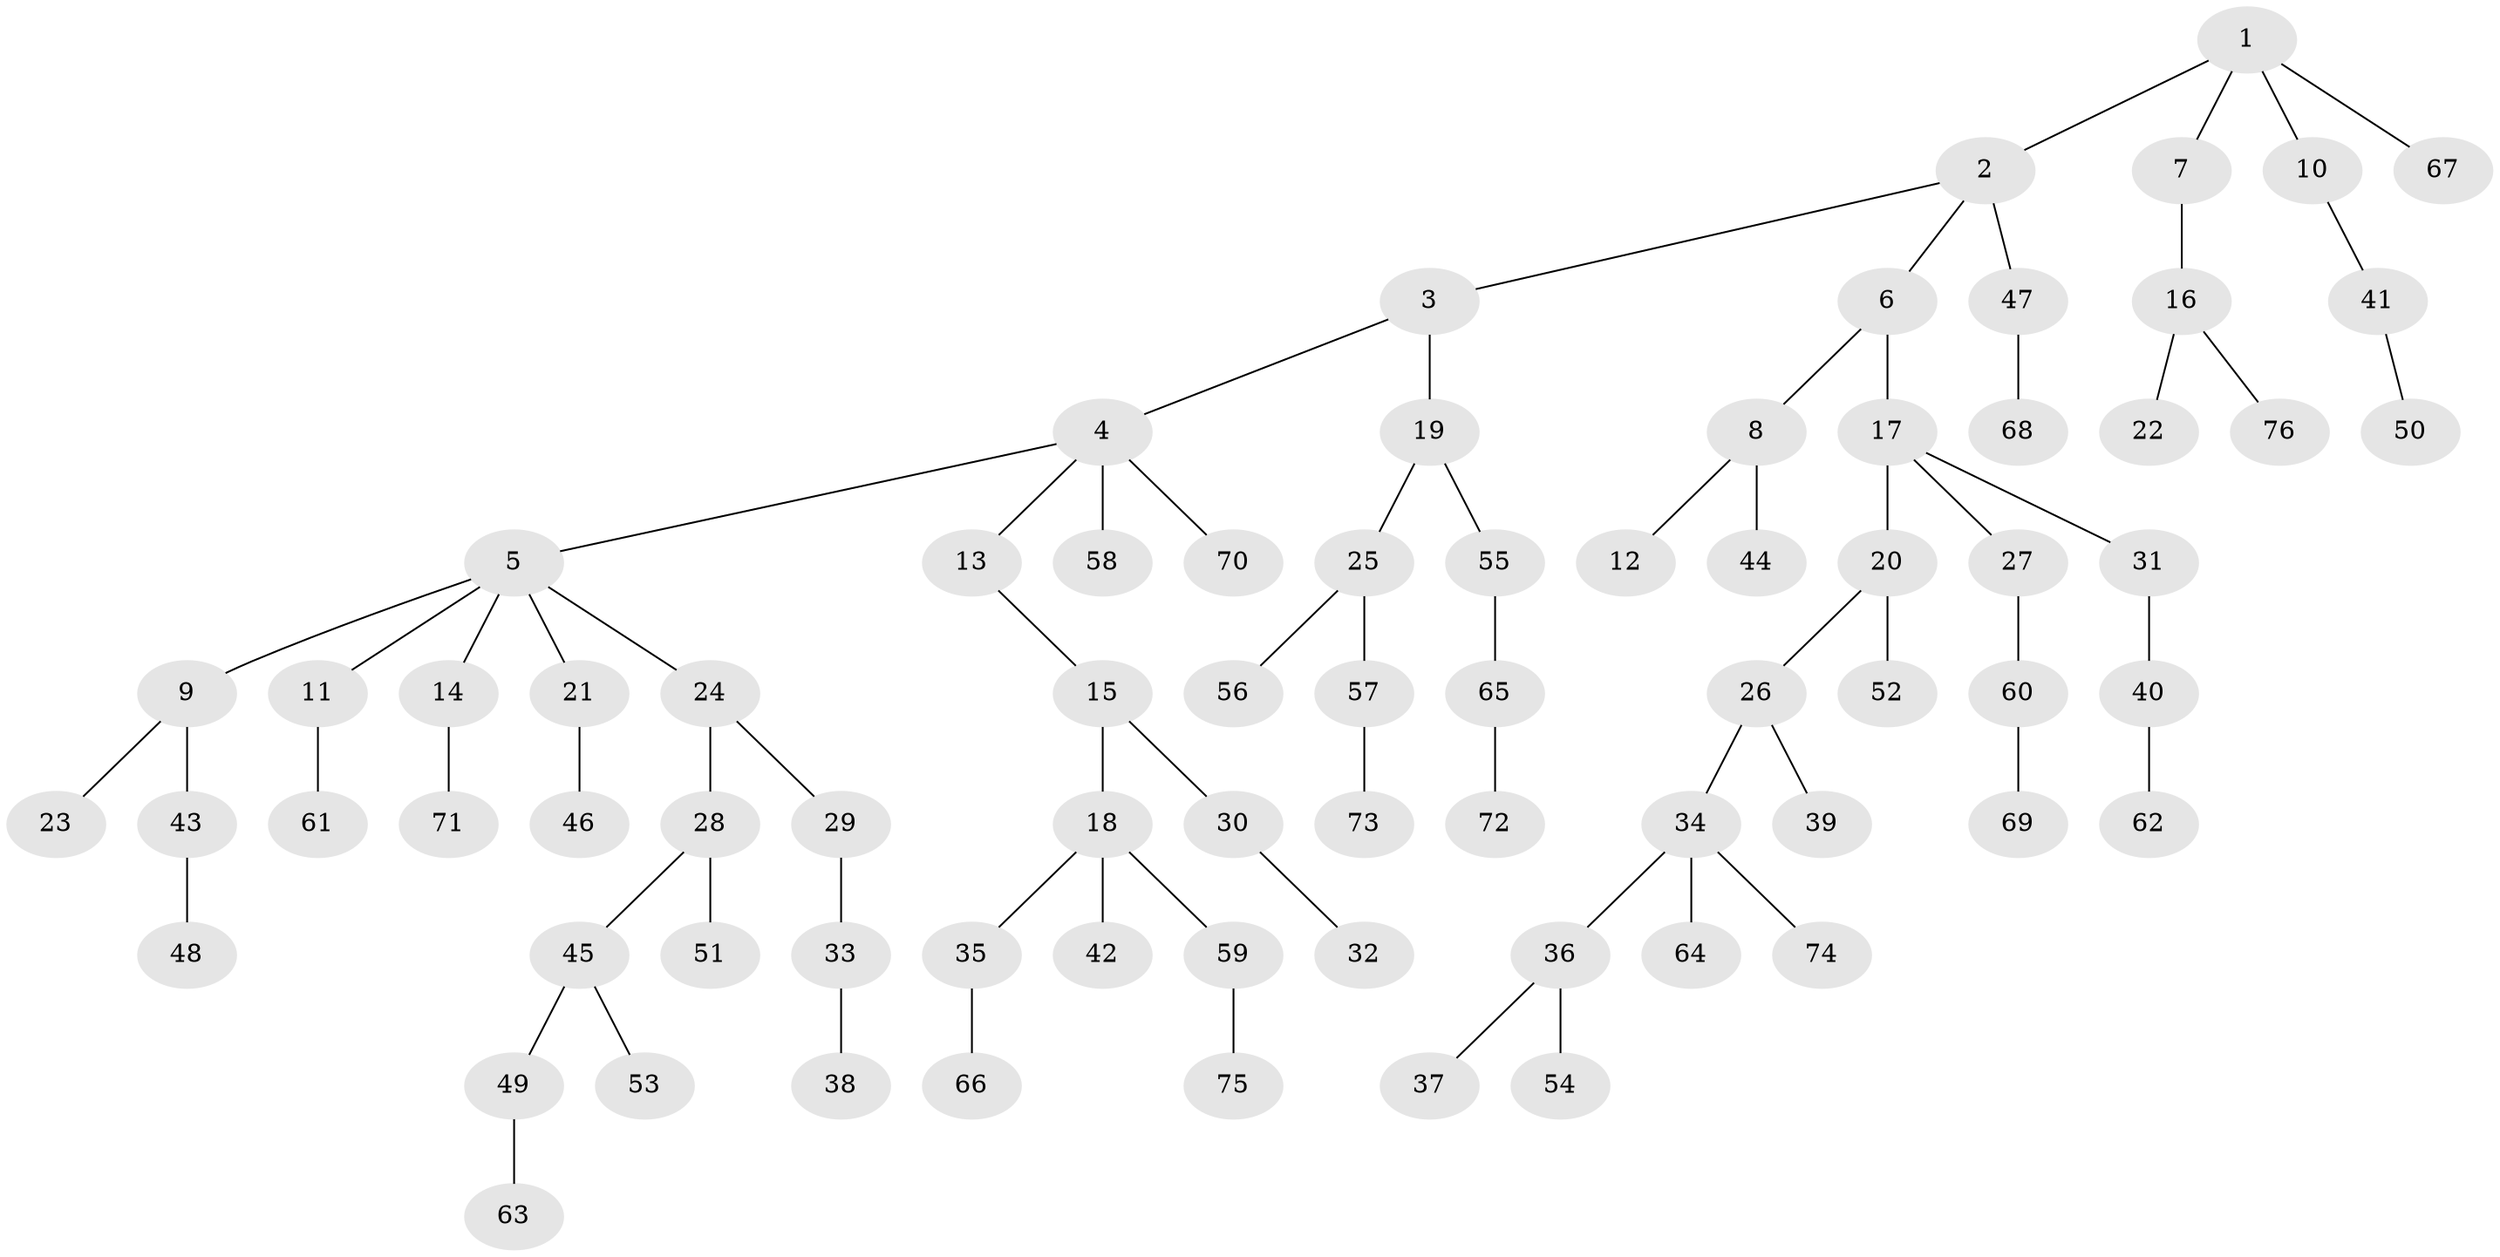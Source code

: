 // Generated by graph-tools (version 1.1) at 2025/26/03/09/25 03:26:32]
// undirected, 76 vertices, 75 edges
graph export_dot {
graph [start="1"]
  node [color=gray90,style=filled];
  1;
  2;
  3;
  4;
  5;
  6;
  7;
  8;
  9;
  10;
  11;
  12;
  13;
  14;
  15;
  16;
  17;
  18;
  19;
  20;
  21;
  22;
  23;
  24;
  25;
  26;
  27;
  28;
  29;
  30;
  31;
  32;
  33;
  34;
  35;
  36;
  37;
  38;
  39;
  40;
  41;
  42;
  43;
  44;
  45;
  46;
  47;
  48;
  49;
  50;
  51;
  52;
  53;
  54;
  55;
  56;
  57;
  58;
  59;
  60;
  61;
  62;
  63;
  64;
  65;
  66;
  67;
  68;
  69;
  70;
  71;
  72;
  73;
  74;
  75;
  76;
  1 -- 2;
  1 -- 7;
  1 -- 10;
  1 -- 67;
  2 -- 3;
  2 -- 6;
  2 -- 47;
  3 -- 4;
  3 -- 19;
  4 -- 5;
  4 -- 13;
  4 -- 58;
  4 -- 70;
  5 -- 9;
  5 -- 11;
  5 -- 14;
  5 -- 21;
  5 -- 24;
  6 -- 8;
  6 -- 17;
  7 -- 16;
  8 -- 12;
  8 -- 44;
  9 -- 23;
  9 -- 43;
  10 -- 41;
  11 -- 61;
  13 -- 15;
  14 -- 71;
  15 -- 18;
  15 -- 30;
  16 -- 22;
  16 -- 76;
  17 -- 20;
  17 -- 27;
  17 -- 31;
  18 -- 35;
  18 -- 42;
  18 -- 59;
  19 -- 25;
  19 -- 55;
  20 -- 26;
  20 -- 52;
  21 -- 46;
  24 -- 28;
  24 -- 29;
  25 -- 56;
  25 -- 57;
  26 -- 34;
  26 -- 39;
  27 -- 60;
  28 -- 45;
  28 -- 51;
  29 -- 33;
  30 -- 32;
  31 -- 40;
  33 -- 38;
  34 -- 36;
  34 -- 64;
  34 -- 74;
  35 -- 66;
  36 -- 37;
  36 -- 54;
  40 -- 62;
  41 -- 50;
  43 -- 48;
  45 -- 49;
  45 -- 53;
  47 -- 68;
  49 -- 63;
  55 -- 65;
  57 -- 73;
  59 -- 75;
  60 -- 69;
  65 -- 72;
}
